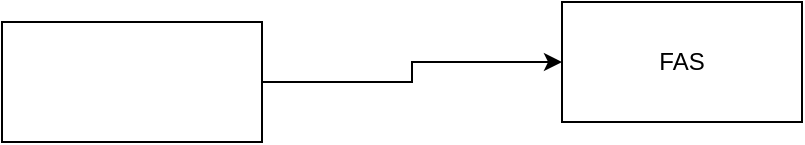 <mxfile version="20.0.4" type="github"><diagram id="1GOEFYGg6wV5TMksTKE1" name="Page-1"><mxGraphModel dx="946" dy="591" grid="1" gridSize="10" guides="1" tooltips="1" connect="1" arrows="1" fold="1" page="1" pageScale="1" pageWidth="850" pageHeight="1100" math="0" shadow="0"><root><mxCell id="0"/><mxCell id="1" parent="0"/><mxCell id="SEhA36AvjbjP21YC8zjr-1" value="FAS" style="rounded=0;whiteSpace=wrap;html=1;" vertex="1" parent="1"><mxGeometry x="360" y="280" width="120" height="60" as="geometry"/></mxCell><mxCell id="SEhA36AvjbjP21YC8zjr-3" style="edgeStyle=orthogonalEdgeStyle;rounded=0;orthogonalLoop=1;jettySize=auto;html=1;entryX=0;entryY=0.5;entryDx=0;entryDy=0;" edge="1" parent="1" source="SEhA36AvjbjP21YC8zjr-2" target="SEhA36AvjbjP21YC8zjr-1"><mxGeometry relative="1" as="geometry"/></mxCell><mxCell id="SEhA36AvjbjP21YC8zjr-2" value="" style="rounded=0;whiteSpace=wrap;html=1;" vertex="1" parent="1"><mxGeometry x="80" y="290" width="130" height="60" as="geometry"/></mxCell></root></mxGraphModel></diagram></mxfile>